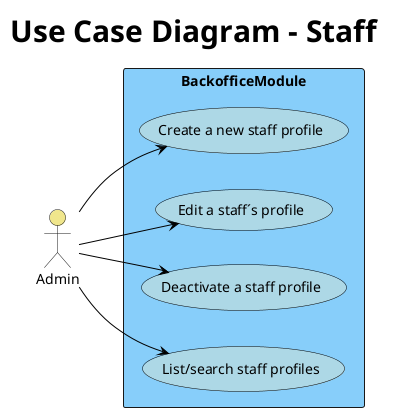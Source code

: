 @startuml
title Use Case Diagram - Staff

left to right direction

actor Admin #F0E68C

skinparam usecase {
    BackgroundColor LightBlue
    ArrowColor Black
    BorderColor Black
    FontColor Black
    FontSize 14
}

skinparam title {
    FontSize 30
}

rectangle BackofficeModule #87CEFA {

    usecase "Create a new staff profile" as UC12
   Admin --> UC12

   usecase "Edit a staff´s profile" as UC13
   Admin --> UC13

   usecase "Deactivate a staff profile" as UC14
   Admin --> UC14

   usecase "List/search staff profiles" as UC15
   Admin --> UC15
}

@enduml